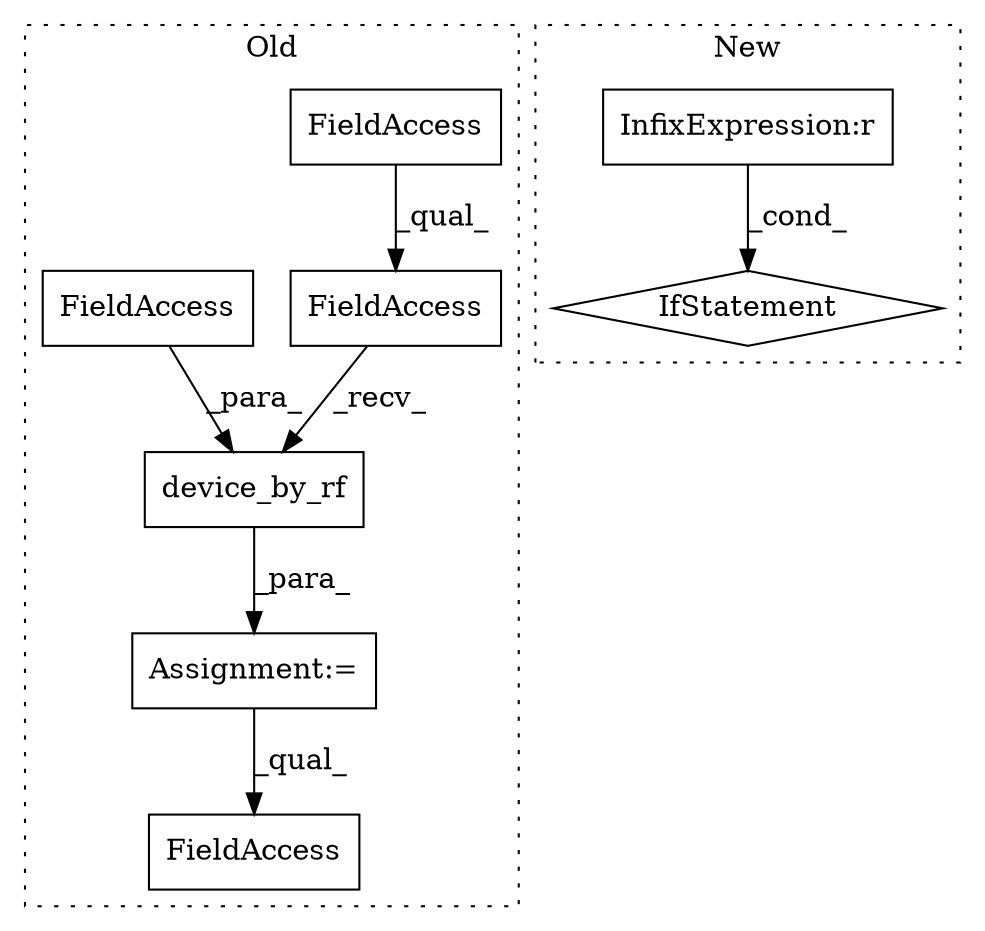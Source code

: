 digraph G {
subgraph cluster0 {
1 [label="device_by_rf" a="32" s="8020,8049" l="13,1" shape="box"];
3 [label="FieldAccess" a="22" s="7998" l="21" shape="box"];
4 [label="FieldAccess" a="22" s="7998" l="16" shape="box"];
5 [label="FieldAccess" a="22" s="8033" l="16" shape="box"];
7 [label="Assignment:=" a="7" s="7997" l="1" shape="box"];
8 [label="FieldAccess" a="22" s="8271" l="26" shape="box"];
label = "Old";
style="dotted";
}
subgraph cluster1 {
2 [label="IfStatement" a="25" s="7103,7134" l="4,2" shape="diamond"];
6 [label="InfixExpression:r" a="27" s="7118" l="4" shape="box"];
label = "New";
style="dotted";
}
1 -> 7 [label="_para_"];
3 -> 1 [label="_recv_"];
4 -> 3 [label="_qual_"];
5 -> 1 [label="_para_"];
6 -> 2 [label="_cond_"];
7 -> 8 [label="_qual_"];
}